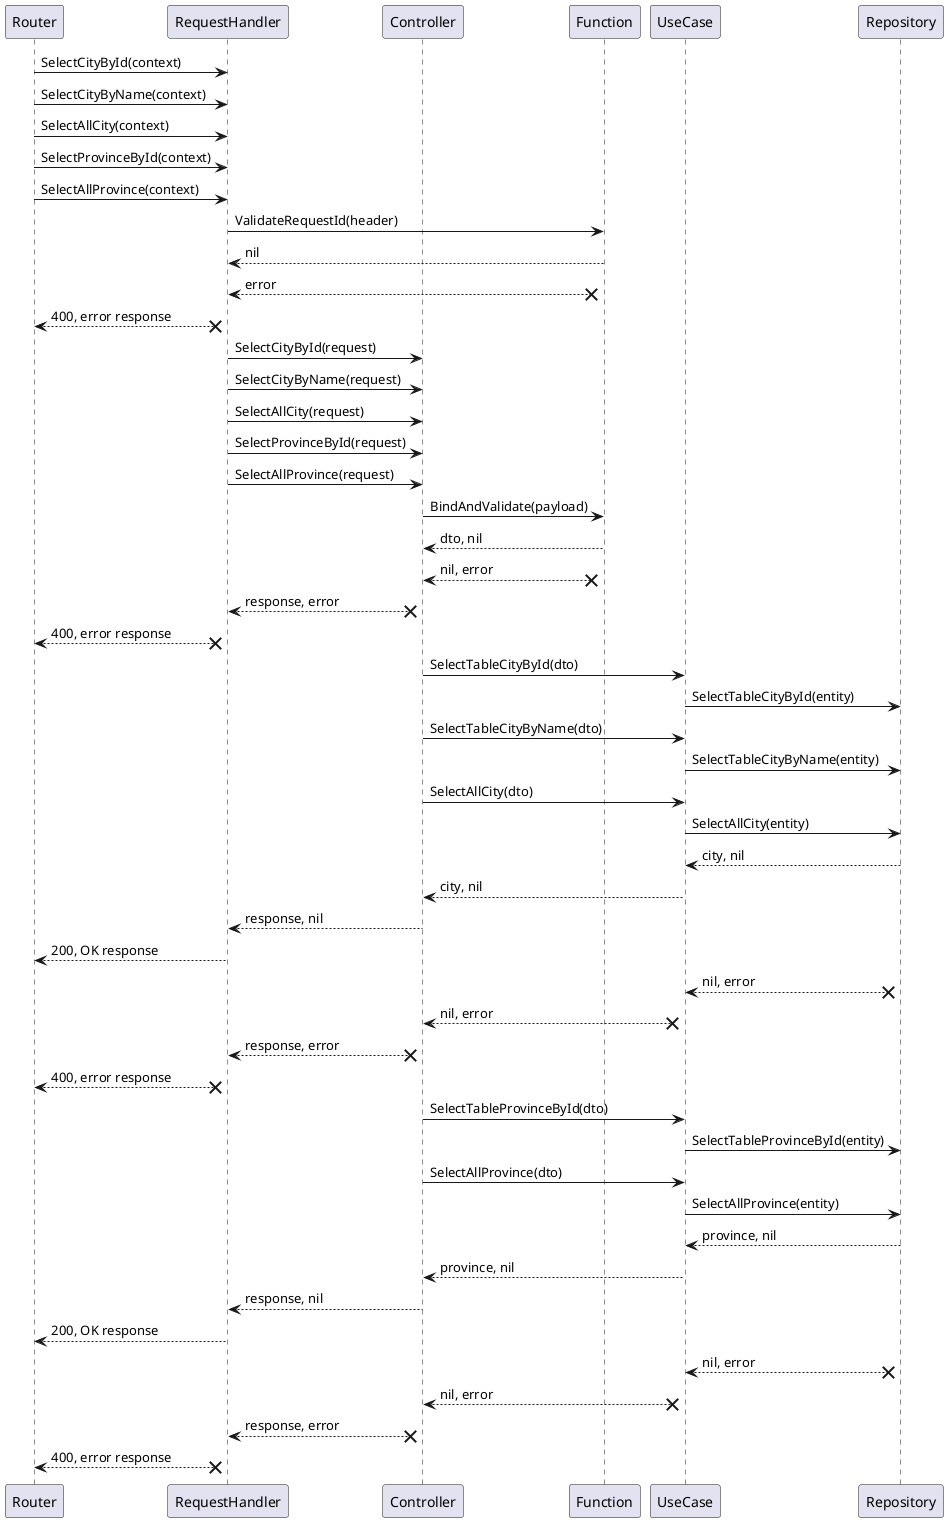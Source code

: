 @startuml
'https://plantuml.com/sequence-diagram

participant Router
participant RequestHandler as rh
participant Controller as ctrl
participant Function as func
participant UseCase as uc
participant Repository as repo

Router -> rh : SelectCityById(context)
Router -> rh : SelectCityByName(context)
Router -> rh : SelectAllCity(context)
Router -> rh : SelectProvinceById(context)
Router -> rh : SelectAllProvince(context)
rh -> func : ValidateRequestId(header)
func --> rh : nil
func x--> rh : error
rh x--> Router : 400, error response
rh -> ctrl : SelectCityById(request)
rh -> ctrl : SelectCityByName(request)
rh -> ctrl : SelectAllCity(request)
rh -> ctrl : SelectProvinceById(request)
rh -> ctrl : SelectAllProvince(request)
ctrl -> func : BindAndValidate(payload)
func --> ctrl : dto, nil
func x--> ctrl : nil, error
ctrl x--> rh : response, error
rh x--> Router : 400, error response
ctrl -> uc : SelectTableCityById(dto)
uc -> repo : SelectTableCityById(entity)
ctrl -> uc : SelectTableCityByName(dto)
uc -> repo : SelectTableCityByName(entity)
ctrl -> uc : SelectAllCity(dto)
uc -> repo : SelectAllCity(entity)
repo --> uc : city, nil
uc --> ctrl : city, nil
ctrl --> rh : response, nil
rh --> Router : 200, OK response
repo x--> uc : nil, error
uc x--> ctrl : nil, error
ctrl x--> rh : response, error
rh x--> Router : 400, error response
ctrl -> uc : SelectTableProvinceById(dto)
uc -> repo : SelectTableProvinceById(entity)
ctrl -> uc : SelectAllProvince(dto)
uc -> repo : SelectAllProvince(entity)
repo --> uc : province, nil
uc --> ctrl : province, nil
ctrl --> rh : response, nil
rh --> Router : 200, OK response
repo x--> uc : nil, error
uc x--> ctrl : nil, error
ctrl x--> rh : response, error
rh x--> Router : 400, error response

@enduml
